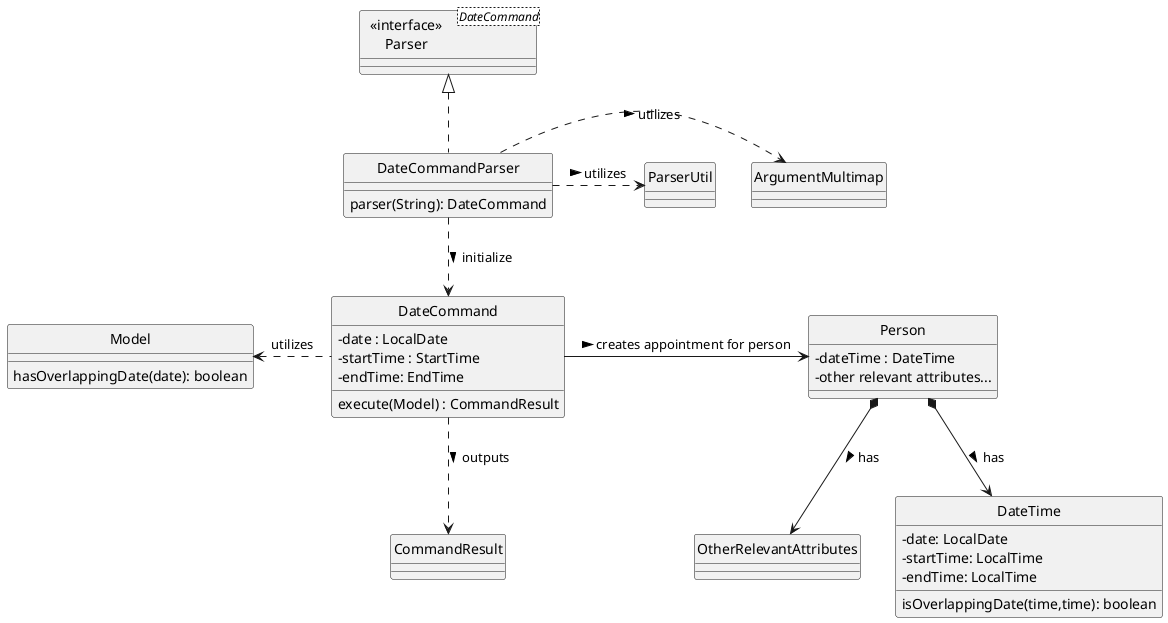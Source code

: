 @startuml
hide circle
skinparam classAttributeIconSize 0

Class "  <<interface>>  \nParser" as Parser<DateCommand>
Class DateCommandParser {
    parser(String): DateCommand
}

Class DateCommand {
  -date : LocalDate
  -startTime : StartTime
  -endTime: EndTime
  execute(Model) : CommandResult
}

Class Model {
    hasOverlappingDate(date): boolean
}
Class CommandResult

Class ArgumentMultimap
Class ParserUtil

Class Person {
  -dateTime : DateTime
  -other relevant attributes...
}
Class OtherRelevantAttributes
Class DateTime {
    -date: LocalDate
    -startTime: LocalTime
    -endTime: LocalTime
    isOverlappingDate(time,time): boolean
}

DateCommandParser .up.|> Parser

DateCommandParser .down.> DateCommand: initialize >
DateCommandParser .right.> ArgumentMultimap: utilizes >
DateCommandParser .right.> ParserUtil: utilizes >

DateCommand .down.> CommandResult: outputs >
DateCommand .left.>Model: utilizes

DateCommand -right-> Person: creates appointment for person >
Person *-down-> DateTime: has >
Person *-down-> OtherRelevantAttributes: has >


@enduml

